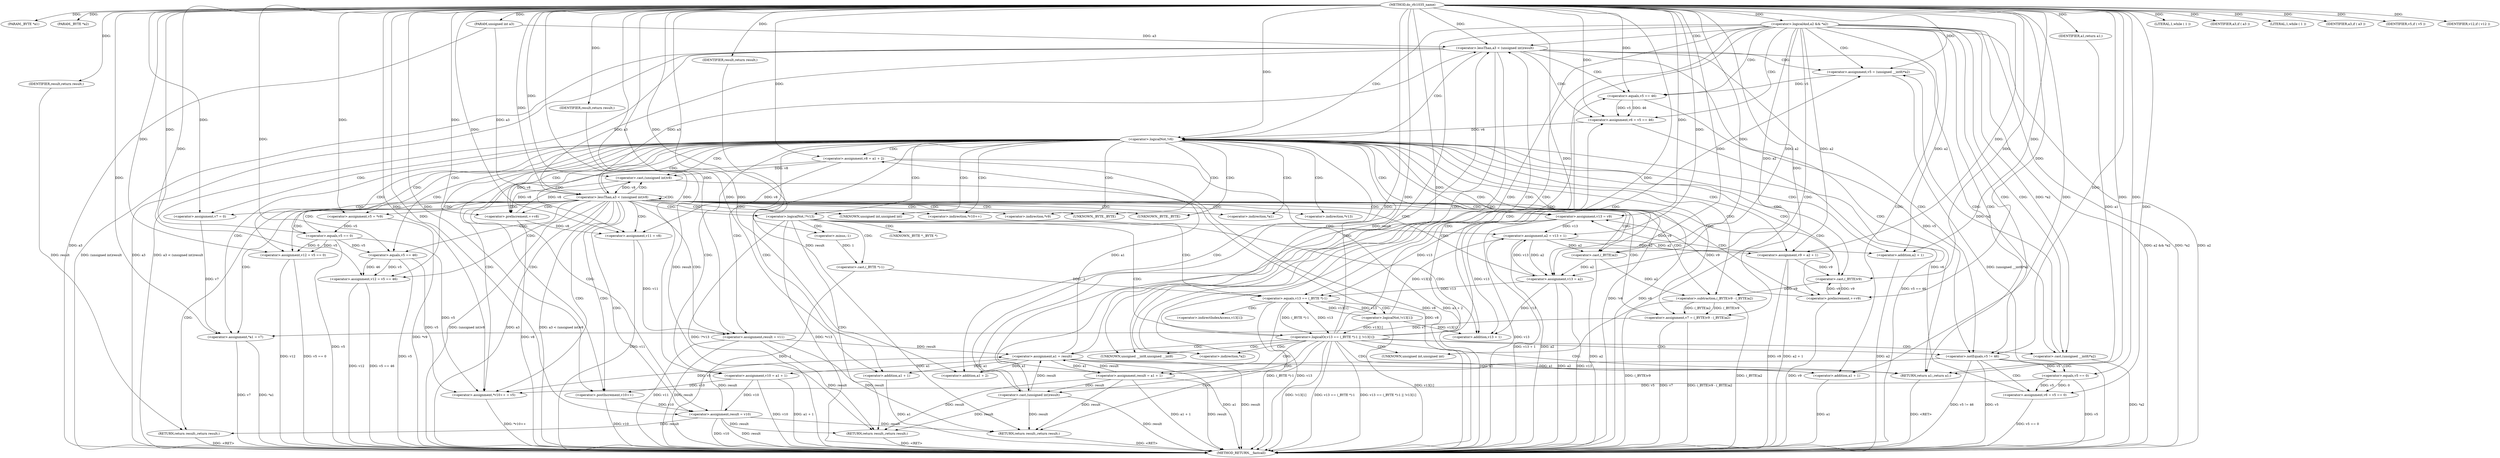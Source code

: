 digraph do_rfc1035_name {  
"1000111" [label = "(METHOD,do_rfc1035_name)" ]
"1000294" [label = "(METHOD_RETURN,__fastcall)" ]
"1000112" [label = "(PARAM,_BYTE *a1)" ]
"1000113" [label = "(PARAM,_BYTE *a2)" ]
"1000114" [label = "(PARAM,unsigned int a3)" ]
"1000127" [label = "(<operator>.logicalAnd,a2 && *a2)" ]
"1000133" [label = "(LITERAL,1,while ( 1 ))" ]
"1000135" [label = "(<operator>.assignment,result = a1 + 1)" ]
"1000137" [label = "(<operator>.addition,a1 + 1)" ]
"1000141" [label = "(IDENTIFIER,a3,if ( a3 ))" ]
"1000144" [label = "(<operator>.lessThan,a3 < (unsigned int)result)" ]
"1000146" [label = "(<operator>.cast,(unsigned int)result)" ]
"1000150" [label = "(<operator>.assignment,v5 = (unsigned __int8)*a2)" ]
"1000152" [label = "(<operator>.cast,(unsigned __int8)*a2)" ]
"1000156" [label = "(<operator>.assignment,v6 = v5 == 46)" ]
"1000158" [label = "(<operator>.equals,v5 == 46)" ]
"1000162" [label = "(<operator>.notEquals,v5 != 46)" ]
"1000165" [label = "(<operator>.assignment,v6 = v5 == 0)" ]
"1000167" [label = "(<operator>.equals,v5 == 0)" ]
"1000171" [label = "(<operator>.logicalNot,!v6)" ]
"1000174" [label = "(<operator>.assignment,v8 = a1 + 2)" ]
"1000176" [label = "(<operator>.addition,a1 + 2)" ]
"1000179" [label = "(<operator>.assignment,v9 = a2 + 1)" ]
"1000181" [label = "(<operator>.addition,a2 + 1)" ]
"1000184" [label = "(<operator>.assignment,v10 = a1 + 1)" ]
"1000186" [label = "(<operator>.addition,a1 + 1)" ]
"1000190" [label = "(LITERAL,1,while ( 1 ))" ]
"1000192" [label = "(<operator>.assignment,v11 = v8)" ]
"1000195" [label = "(<operator>.assignment,result = v10)" ]
"1000199" [label = "(IDENTIFIER,a3,if ( a3 ))" ]
"1000202" [label = "(<operator>.lessThan,a3 < (unsigned int)v8)" ]
"1000204" [label = "(<operator>.cast,(unsigned int)v8)" ]
"1000207" [label = "(RETURN,return result;,return result;)" ]
"1000208" [label = "(IDENTIFIER,result,return result;)" ]
"1000209" [label = "(<operator>.assignment,*v10++ = v5)" ]
"1000211" [label = "(<operator>.postIncrement,v10++)" ]
"1000214" [label = "(<operator>.assignment,v13 = v9)" ]
"1000217" [label = "(<operator>.assignment,v5 = *v9)" ]
"1000221" [label = "(<operator>.assignment,v7 = (_BYTE)v9 - (_BYTE)a2)" ]
"1000223" [label = "(<operator>.subtraction,(_BYTE)v9 - (_BYTE)a2)" ]
"1000224" [label = "(<operator>.cast,(_BYTE)v9)" ]
"1000227" [label = "(<operator>.cast,(_BYTE)a2)" ]
"1000230" [label = "(<operator>.preIncrement,++v8)" ]
"1000232" [label = "(<operator>.preIncrement,++v9)" ]
"1000234" [label = "(<operator>.assignment,v12 = v5 == 0)" ]
"1000236" [label = "(<operator>.equals,v5 == 0)" ]
"1000240" [label = "(IDENTIFIER,v5,if ( v5 ))" ]
"1000241" [label = "(<operator>.assignment,v12 = v5 == 46)" ]
"1000243" [label = "(<operator>.equals,v5 == 46)" ]
"1000247" [label = "(IDENTIFIER,v12,if ( v12 ))" ]
"1000249" [label = "(<operator>.assignment,result = v11)" ]
"1000253" [label = "(<operator>.assignment,v7 = 0)" ]
"1000256" [label = "(<operator>.assignment,v13 = a2)" ]
"1000260" [label = "(<operator>.assignment,*a1 = v7)" ]
"1000265" [label = "(<operator>.logicalNot,!*v13)" ]
"1000268" [label = "(RETURN,return result;,return result;)" ]
"1000269" [label = "(IDENTIFIER,result,return result;)" ]
"1000270" [label = "(<operator>.assignment,a2 = v13 + 1)" ]
"1000272" [label = "(<operator>.addition,v13 + 1)" ]
"1000276" [label = "(<operator>.logicalOr,v13 == (_BYTE *)-1 || !v13[1])" ]
"1000277" [label = "(<operator>.equals,v13 == (_BYTE *)-1)" ]
"1000279" [label = "(<operator>.cast,(_BYTE *)-1)" ]
"1000281" [label = "(<operator>.minus,-1)" ]
"1000283" [label = "(<operator>.logicalNot,!v13[1])" ]
"1000287" [label = "(RETURN,return result;,return result;)" ]
"1000288" [label = "(IDENTIFIER,result,return result;)" ]
"1000289" [label = "(<operator>.assignment,a1 = result)" ]
"1000292" [label = "(RETURN,return a1;,return a1;)" ]
"1000293" [label = "(IDENTIFIER,a1,return a1;)" ]
"1000147" [label = "(UNKNOWN,unsigned int,unsigned int)" ]
"1000153" [label = "(UNKNOWN,unsigned __int8,unsigned __int8)" ]
"1000154" [label = "(<operator>.indirection,*a2)" ]
"1000205" [label = "(UNKNOWN,unsigned int,unsigned int)" ]
"1000210" [label = "(<operator>.indirection,*v10++)" ]
"1000219" [label = "(<operator>.indirection,*v9)" ]
"1000225" [label = "(UNKNOWN,_BYTE,_BYTE)" ]
"1000228" [label = "(UNKNOWN,_BYTE,_BYTE)" ]
"1000261" [label = "(<operator>.indirection,*a1)" ]
"1000266" [label = "(<operator>.indirection,*v13)" ]
"1000280" [label = "(UNKNOWN,_BYTE *,_BYTE *)" ]
"1000284" [label = "(<operator>.indirectIndexAccess,v13[1])" ]
  "1000287" -> "1000294"  [ label = "DDG: <RET>"] 
  "1000127" -> "1000294"  [ label = "DDG: a2"] 
  "1000137" -> "1000294"  [ label = "DDG: a1"] 
  "1000230" -> "1000294"  [ label = "DDG: v8"] 
  "1000249" -> "1000294"  [ label = "DDG: v11"] 
  "1000211" -> "1000294"  [ label = "DDG: v10"] 
  "1000179" -> "1000294"  [ label = "DDG: a2 + 1"] 
  "1000165" -> "1000294"  [ label = "DDG: v5 == 0"] 
  "1000144" -> "1000294"  [ label = "DDG: a3 < (unsigned int)result"] 
  "1000135" -> "1000294"  [ label = "DDG: result"] 
  "1000241" -> "1000294"  [ label = "DDG: v5 == 46"] 
  "1000202" -> "1000294"  [ label = "DDG: a3"] 
  "1000127" -> "1000294"  [ label = "DDG: a2 && *a2"] 
  "1000162" -> "1000294"  [ label = "DDG: v5"] 
  "1000221" -> "1000294"  [ label = "DDG: (_BYTE)v9 - (_BYTE)a2"] 
  "1000243" -> "1000294"  [ label = "DDG: v5"] 
  "1000232" -> "1000294"  [ label = "DDG: v9"] 
  "1000265" -> "1000294"  [ label = "DDG: !*v13"] 
  "1000256" -> "1000294"  [ label = "DDG: a2"] 
  "1000227" -> "1000294"  [ label = "DDG: a2"] 
  "1000289" -> "1000294"  [ label = "DDG: a1"] 
  "1000150" -> "1000294"  [ label = "DDG: (unsigned __int8)*a2"] 
  "1000135" -> "1000294"  [ label = "DDG: a1 + 1"] 
  "1000276" -> "1000294"  [ label = "DDG: !v13[1]"] 
  "1000270" -> "1000294"  [ label = "DDG: v13 + 1"] 
  "1000265" -> "1000294"  [ label = "DDG: *v13"] 
  "1000223" -> "1000294"  [ label = "DDG: (_BYTE)a2"] 
  "1000249" -> "1000294"  [ label = "DDG: result"] 
  "1000223" -> "1000294"  [ label = "DDG: (_BYTE)v9"] 
  "1000179" -> "1000294"  [ label = "DDG: v9"] 
  "1000181" -> "1000294"  [ label = "DDG: a2"] 
  "1000202" -> "1000294"  [ label = "DDG: (unsigned int)v8"] 
  "1000146" -> "1000294"  [ label = "DDG: result"] 
  "1000234" -> "1000294"  [ label = "DDG: v5 == 0"] 
  "1000156" -> "1000294"  [ label = "DDG: v5 == 46"] 
  "1000214" -> "1000294"  [ label = "DDG: v13"] 
  "1000236" -> "1000294"  [ label = "DDG: v5"] 
  "1000276" -> "1000294"  [ label = "DDG: v13 == (_BYTE *)-1"] 
  "1000270" -> "1000294"  [ label = "DDG: a2"] 
  "1000260" -> "1000294"  [ label = "DDG: v7"] 
  "1000184" -> "1000294"  [ label = "DDG: v10"] 
  "1000221" -> "1000294"  [ label = "DDG: v7"] 
  "1000192" -> "1000294"  [ label = "DDG: v11"] 
  "1000277" -> "1000294"  [ label = "DDG: (_BYTE *)-1"] 
  "1000260" -> "1000294"  [ label = "DDG: *a1"] 
  "1000289" -> "1000294"  [ label = "DDG: result"] 
  "1000256" -> "1000294"  [ label = "DDG: v13"] 
  "1000171" -> "1000294"  [ label = "DDG: !v6"] 
  "1000279" -> "1000294"  [ label = "DDG: -1"] 
  "1000204" -> "1000294"  [ label = "DDG: v8"] 
  "1000186" -> "1000294"  [ label = "DDG: a1"] 
  "1000114" -> "1000294"  [ label = "DDG: a3"] 
  "1000241" -> "1000294"  [ label = "DDG: v12"] 
  "1000174" -> "1000294"  [ label = "DDG: a1 + 2"] 
  "1000195" -> "1000294"  [ label = "DDG: result"] 
  "1000277" -> "1000294"  [ label = "DDG: v13"] 
  "1000144" -> "1000294"  [ label = "DDG: a3"] 
  "1000127" -> "1000294"  [ label = "DDG: *a2"] 
  "1000209" -> "1000294"  [ label = "DDG: *v10++"] 
  "1000283" -> "1000294"  [ label = "DDG: v13[1]"] 
  "1000174" -> "1000294"  [ label = "DDG: v8"] 
  "1000276" -> "1000294"  [ label = "DDG: v13 == (_BYTE *)-1 || !v13[1]"] 
  "1000171" -> "1000294"  [ label = "DDG: v6"] 
  "1000202" -> "1000294"  [ label = "DDG: a3 < (unsigned int)v8"] 
  "1000195" -> "1000294"  [ label = "DDG: v10"] 
  "1000152" -> "1000294"  [ label = "DDG: *a2"] 
  "1000144" -> "1000294"  [ label = "DDG: (unsigned int)result"] 
  "1000167" -> "1000294"  [ label = "DDG: v5"] 
  "1000234" -> "1000294"  [ label = "DDG: v12"] 
  "1000217" -> "1000294"  [ label = "DDG: *v9"] 
  "1000162" -> "1000294"  [ label = "DDG: v5 != 46"] 
  "1000184" -> "1000294"  [ label = "DDG: a1 + 1"] 
  "1000207" -> "1000294"  [ label = "DDG: <RET>"] 
  "1000268" -> "1000294"  [ label = "DDG: <RET>"] 
  "1000292" -> "1000294"  [ label = "DDG: <RET>"] 
  "1000111" -> "1000112"  [ label = "DDG: "] 
  "1000111" -> "1000113"  [ label = "DDG: "] 
  "1000111" -> "1000114"  [ label = "DDG: "] 
  "1000111" -> "1000127"  [ label = "DDG: "] 
  "1000111" -> "1000133"  [ label = "DDG: "] 
  "1000289" -> "1000135"  [ label = "DDG: a1"] 
  "1000111" -> "1000135"  [ label = "DDG: "] 
  "1000289" -> "1000137"  [ label = "DDG: a1"] 
  "1000111" -> "1000137"  [ label = "DDG: "] 
  "1000111" -> "1000141"  [ label = "DDG: "] 
  "1000202" -> "1000144"  [ label = "DDG: a3"] 
  "1000114" -> "1000144"  [ label = "DDG: a3"] 
  "1000111" -> "1000144"  [ label = "DDG: "] 
  "1000146" -> "1000144"  [ label = "DDG: result"] 
  "1000135" -> "1000146"  [ label = "DDG: result"] 
  "1000111" -> "1000146"  [ label = "DDG: "] 
  "1000152" -> "1000150"  [ label = "DDG: *a2"] 
  "1000111" -> "1000150"  [ label = "DDG: "] 
  "1000127" -> "1000152"  [ label = "DDG: *a2"] 
  "1000158" -> "1000156"  [ label = "DDG: v5"] 
  "1000158" -> "1000156"  [ label = "DDG: 46"] 
  "1000111" -> "1000156"  [ label = "DDG: "] 
  "1000150" -> "1000158"  [ label = "DDG: v5"] 
  "1000111" -> "1000158"  [ label = "DDG: "] 
  "1000158" -> "1000162"  [ label = "DDG: v5"] 
  "1000111" -> "1000162"  [ label = "DDG: "] 
  "1000167" -> "1000165"  [ label = "DDG: v5"] 
  "1000167" -> "1000165"  [ label = "DDG: 0"] 
  "1000111" -> "1000165"  [ label = "DDG: "] 
  "1000162" -> "1000167"  [ label = "DDG: v5"] 
  "1000111" -> "1000167"  [ label = "DDG: "] 
  "1000165" -> "1000171"  [ label = "DDG: v6"] 
  "1000156" -> "1000171"  [ label = "DDG: v6"] 
  "1000111" -> "1000171"  [ label = "DDG: "] 
  "1000111" -> "1000174"  [ label = "DDG: "] 
  "1000289" -> "1000174"  [ label = "DDG: a1"] 
  "1000111" -> "1000176"  [ label = "DDG: "] 
  "1000289" -> "1000176"  [ label = "DDG: a1"] 
  "1000127" -> "1000179"  [ label = "DDG: a2"] 
  "1000270" -> "1000179"  [ label = "DDG: a2"] 
  "1000111" -> "1000179"  [ label = "DDG: "] 
  "1000127" -> "1000181"  [ label = "DDG: a2"] 
  "1000270" -> "1000181"  [ label = "DDG: a2"] 
  "1000111" -> "1000181"  [ label = "DDG: "] 
  "1000111" -> "1000184"  [ label = "DDG: "] 
  "1000289" -> "1000184"  [ label = "DDG: a1"] 
  "1000111" -> "1000186"  [ label = "DDG: "] 
  "1000289" -> "1000186"  [ label = "DDG: a1"] 
  "1000111" -> "1000190"  [ label = "DDG: "] 
  "1000230" -> "1000192"  [ label = "DDG: v8"] 
  "1000174" -> "1000192"  [ label = "DDG: v8"] 
  "1000111" -> "1000192"  [ label = "DDG: "] 
  "1000211" -> "1000195"  [ label = "DDG: v10"] 
  "1000184" -> "1000195"  [ label = "DDG: v10"] 
  "1000111" -> "1000195"  [ label = "DDG: "] 
  "1000111" -> "1000199"  [ label = "DDG: "] 
  "1000144" -> "1000202"  [ label = "DDG: a3"] 
  "1000114" -> "1000202"  [ label = "DDG: a3"] 
  "1000111" -> "1000202"  [ label = "DDG: "] 
  "1000204" -> "1000202"  [ label = "DDG: v8"] 
  "1000111" -> "1000204"  [ label = "DDG: "] 
  "1000230" -> "1000204"  [ label = "DDG: v8"] 
  "1000174" -> "1000204"  [ label = "DDG: v8"] 
  "1000208" -> "1000207"  [ label = "DDG: result"] 
  "1000195" -> "1000207"  [ label = "DDG: result"] 
  "1000111" -> "1000208"  [ label = "DDG: "] 
  "1000162" -> "1000209"  [ label = "DDG: v5"] 
  "1000243" -> "1000209"  [ label = "DDG: v5"] 
  "1000236" -> "1000209"  [ label = "DDG: v5"] 
  "1000167" -> "1000209"  [ label = "DDG: v5"] 
  "1000111" -> "1000209"  [ label = "DDG: "] 
  "1000111" -> "1000211"  [ label = "DDG: "] 
  "1000184" -> "1000211"  [ label = "DDG: v10"] 
  "1000232" -> "1000214"  [ label = "DDG: v9"] 
  "1000179" -> "1000214"  [ label = "DDG: v9"] 
  "1000111" -> "1000214"  [ label = "DDG: "] 
  "1000111" -> "1000217"  [ label = "DDG: "] 
  "1000223" -> "1000221"  [ label = "DDG: (_BYTE)v9"] 
  "1000223" -> "1000221"  [ label = "DDG: (_BYTE)a2"] 
  "1000111" -> "1000221"  [ label = "DDG: "] 
  "1000224" -> "1000223"  [ label = "DDG: v9"] 
  "1000111" -> "1000224"  [ label = "DDG: "] 
  "1000232" -> "1000224"  [ label = "DDG: v9"] 
  "1000179" -> "1000224"  [ label = "DDG: v9"] 
  "1000227" -> "1000223"  [ label = "DDG: a2"] 
  "1000111" -> "1000227"  [ label = "DDG: "] 
  "1000127" -> "1000227"  [ label = "DDG: a2"] 
  "1000270" -> "1000227"  [ label = "DDG: a2"] 
  "1000204" -> "1000230"  [ label = "DDG: v8"] 
  "1000111" -> "1000230"  [ label = "DDG: "] 
  "1000174" -> "1000230"  [ label = "DDG: v8"] 
  "1000224" -> "1000232"  [ label = "DDG: v9"] 
  "1000111" -> "1000232"  [ label = "DDG: "] 
  "1000236" -> "1000234"  [ label = "DDG: v5"] 
  "1000236" -> "1000234"  [ label = "DDG: 0"] 
  "1000111" -> "1000234"  [ label = "DDG: "] 
  "1000217" -> "1000236"  [ label = "DDG: v5"] 
  "1000111" -> "1000236"  [ label = "DDG: "] 
  "1000111" -> "1000240"  [ label = "DDG: "] 
  "1000243" -> "1000241"  [ label = "DDG: v5"] 
  "1000243" -> "1000241"  [ label = "DDG: 46"] 
  "1000111" -> "1000241"  [ label = "DDG: "] 
  "1000236" -> "1000243"  [ label = "DDG: v5"] 
  "1000111" -> "1000243"  [ label = "DDG: "] 
  "1000111" -> "1000247"  [ label = "DDG: "] 
  "1000192" -> "1000249"  [ label = "DDG: v11"] 
  "1000111" -> "1000249"  [ label = "DDG: "] 
  "1000111" -> "1000253"  [ label = "DDG: "] 
  "1000127" -> "1000256"  [ label = "DDG: a2"] 
  "1000227" -> "1000256"  [ label = "DDG: a2"] 
  "1000270" -> "1000256"  [ label = "DDG: a2"] 
  "1000111" -> "1000256"  [ label = "DDG: "] 
  "1000221" -> "1000260"  [ label = "DDG: v7"] 
  "1000253" -> "1000260"  [ label = "DDG: v7"] 
  "1000111" -> "1000260"  [ label = "DDG: "] 
  "1000269" -> "1000268"  [ label = "DDG: result"] 
  "1000135" -> "1000268"  [ label = "DDG: result"] 
  "1000249" -> "1000268"  [ label = "DDG: result"] 
  "1000146" -> "1000268"  [ label = "DDG: result"] 
  "1000195" -> "1000268"  [ label = "DDG: result"] 
  "1000111" -> "1000269"  [ label = "DDG: "] 
  "1000214" -> "1000270"  [ label = "DDG: v13"] 
  "1000256" -> "1000270"  [ label = "DDG: v13"] 
  "1000283" -> "1000270"  [ label = "DDG: v13[1]"] 
  "1000111" -> "1000270"  [ label = "DDG: "] 
  "1000214" -> "1000272"  [ label = "DDG: v13"] 
  "1000256" -> "1000272"  [ label = "DDG: v13"] 
  "1000283" -> "1000272"  [ label = "DDG: v13[1]"] 
  "1000111" -> "1000272"  [ label = "DDG: "] 
  "1000277" -> "1000276"  [ label = "DDG: v13"] 
  "1000277" -> "1000276"  [ label = "DDG: (_BYTE *)-1"] 
  "1000283" -> "1000277"  [ label = "DDG: v13[1]"] 
  "1000111" -> "1000277"  [ label = "DDG: "] 
  "1000214" -> "1000277"  [ label = "DDG: v13"] 
  "1000256" -> "1000277"  [ label = "DDG: v13"] 
  "1000279" -> "1000277"  [ label = "DDG: -1"] 
  "1000281" -> "1000279"  [ label = "DDG: 1"] 
  "1000111" -> "1000281"  [ label = "DDG: "] 
  "1000283" -> "1000276"  [ label = "DDG: v13[1]"] 
  "1000277" -> "1000283"  [ label = "DDG: v13"] 
  "1000288" -> "1000287"  [ label = "DDG: result"] 
  "1000135" -> "1000287"  [ label = "DDG: result"] 
  "1000249" -> "1000287"  [ label = "DDG: result"] 
  "1000146" -> "1000287"  [ label = "DDG: result"] 
  "1000195" -> "1000287"  [ label = "DDG: result"] 
  "1000111" -> "1000288"  [ label = "DDG: "] 
  "1000135" -> "1000289"  [ label = "DDG: result"] 
  "1000249" -> "1000289"  [ label = "DDG: result"] 
  "1000146" -> "1000289"  [ label = "DDG: result"] 
  "1000195" -> "1000289"  [ label = "DDG: result"] 
  "1000111" -> "1000289"  [ label = "DDG: "] 
  "1000293" -> "1000292"  [ label = "DDG: a1"] 
  "1000289" -> "1000292"  [ label = "DDG: a1"] 
  "1000111" -> "1000292"  [ label = "DDG: "] 
  "1000111" -> "1000293"  [ label = "DDG: "] 
  "1000127" -> "1000292"  [ label = "CDG: "] 
  "1000127" -> "1000137"  [ label = "CDG: "] 
  "1000127" -> "1000135"  [ label = "CDG: "] 
  "1000127" -> "1000171"  [ label = "CDG: "] 
  "1000127" -> "1000162"  [ label = "CDG: "] 
  "1000127" -> "1000144"  [ label = "CDG: "] 
  "1000127" -> "1000158"  [ label = "CDG: "] 
  "1000127" -> "1000156"  [ label = "CDG: "] 
  "1000127" -> "1000154"  [ label = "CDG: "] 
  "1000127" -> "1000153"  [ label = "CDG: "] 
  "1000127" -> "1000152"  [ label = "CDG: "] 
  "1000127" -> "1000150"  [ label = "CDG: "] 
  "1000127" -> "1000147"  [ label = "CDG: "] 
  "1000127" -> "1000146"  [ label = "CDG: "] 
  "1000144" -> "1000171"  [ label = "CDG: "] 
  "1000144" -> "1000162"  [ label = "CDG: "] 
  "1000144" -> "1000292"  [ label = "CDG: "] 
  "1000144" -> "1000158"  [ label = "CDG: "] 
  "1000144" -> "1000156"  [ label = "CDG: "] 
  "1000144" -> "1000154"  [ label = "CDG: "] 
  "1000144" -> "1000153"  [ label = "CDG: "] 
  "1000144" -> "1000152"  [ label = "CDG: "] 
  "1000144" -> "1000150"  [ label = "CDG: "] 
  "1000162" -> "1000167"  [ label = "CDG: "] 
  "1000162" -> "1000165"  [ label = "CDG: "] 
  "1000171" -> "1000176"  [ label = "CDG: "] 
  "1000171" -> "1000174"  [ label = "CDG: "] 
  "1000171" -> "1000186"  [ label = "CDG: "] 
  "1000171" -> "1000184"  [ label = "CDG: "] 
  "1000171" -> "1000181"  [ label = "CDG: "] 
  "1000171" -> "1000179"  [ label = "CDG: "] 
  "1000171" -> "1000256"  [ label = "CDG: "] 
  "1000171" -> "1000253"  [ label = "CDG: "] 
  "1000171" -> "1000266"  [ label = "CDG: "] 
  "1000171" -> "1000265"  [ label = "CDG: "] 
  "1000171" -> "1000261"  [ label = "CDG: "] 
  "1000171" -> "1000260"  [ label = "CDG: "] 
  "1000171" -> "1000192"  [ label = "CDG: "] 
  "1000171" -> "1000195"  [ label = "CDG: "] 
  "1000171" -> "1000205"  [ label = "CDG: "] 
  "1000171" -> "1000204"  [ label = "CDG: "] 
  "1000171" -> "1000202"  [ label = "CDG: "] 
  "1000171" -> "1000224"  [ label = "CDG: "] 
  "1000171" -> "1000223"  [ label = "CDG: "] 
  "1000171" -> "1000221"  [ label = "CDG: "] 
  "1000171" -> "1000219"  [ label = "CDG: "] 
  "1000171" -> "1000217"  [ label = "CDG: "] 
  "1000171" -> "1000214"  [ label = "CDG: "] 
  "1000171" -> "1000211"  [ label = "CDG: "] 
  "1000171" -> "1000210"  [ label = "CDG: "] 
  "1000171" -> "1000209"  [ label = "CDG: "] 
  "1000171" -> "1000236"  [ label = "CDG: "] 
  "1000171" -> "1000234"  [ label = "CDG: "] 
  "1000171" -> "1000232"  [ label = "CDG: "] 
  "1000171" -> "1000230"  [ label = "CDG: "] 
  "1000171" -> "1000228"  [ label = "CDG: "] 
  "1000171" -> "1000227"  [ label = "CDG: "] 
  "1000171" -> "1000225"  [ label = "CDG: "] 
  "1000171" -> "1000243"  [ label = "CDG: "] 
  "1000171" -> "1000241"  [ label = "CDG: "] 
  "1000171" -> "1000249"  [ label = "CDG: "] 
  "1000202" -> "1000207"  [ label = "CDG: "] 
  "1000202" -> "1000224"  [ label = "CDG: "] 
  "1000202" -> "1000223"  [ label = "CDG: "] 
  "1000202" -> "1000221"  [ label = "CDG: "] 
  "1000202" -> "1000219"  [ label = "CDG: "] 
  "1000202" -> "1000217"  [ label = "CDG: "] 
  "1000202" -> "1000214"  [ label = "CDG: "] 
  "1000202" -> "1000211"  [ label = "CDG: "] 
  "1000202" -> "1000210"  [ label = "CDG: "] 
  "1000202" -> "1000209"  [ label = "CDG: "] 
  "1000202" -> "1000236"  [ label = "CDG: "] 
  "1000202" -> "1000234"  [ label = "CDG: "] 
  "1000202" -> "1000232"  [ label = "CDG: "] 
  "1000202" -> "1000230"  [ label = "CDG: "] 
  "1000202" -> "1000228"  [ label = "CDG: "] 
  "1000202" -> "1000227"  [ label = "CDG: "] 
  "1000202" -> "1000225"  [ label = "CDG: "] 
  "1000202" -> "1000243"  [ label = "CDG: "] 
  "1000202" -> "1000241"  [ label = "CDG: "] 
  "1000202" -> "1000249"  [ label = "CDG: "] 
  "1000202" -> "1000266"  [ label = "CDG: "] 
  "1000202" -> "1000265"  [ label = "CDG: "] 
  "1000202" -> "1000261"  [ label = "CDG: "] 
  "1000202" -> "1000260"  [ label = "CDG: "] 
  "1000202" -> "1000192"  [ label = "CDG: "] 
  "1000202" -> "1000195"  [ label = "CDG: "] 
  "1000202" -> "1000256"  [ label = "CDG: "] 
  "1000202" -> "1000253"  [ label = "CDG: "] 
  "1000202" -> "1000205"  [ label = "CDG: "] 
  "1000202" -> "1000204"  [ label = "CDG: "] 
  "1000202" -> "1000202"  [ label = "CDG: "] 
  "1000265" -> "1000272"  [ label = "CDG: "] 
  "1000265" -> "1000270"  [ label = "CDG: "] 
  "1000265" -> "1000268"  [ label = "CDG: "] 
  "1000265" -> "1000281"  [ label = "CDG: "] 
  "1000265" -> "1000280"  [ label = "CDG: "] 
  "1000265" -> "1000279"  [ label = "CDG: "] 
  "1000265" -> "1000277"  [ label = "CDG: "] 
  "1000265" -> "1000276"  [ label = "CDG: "] 
  "1000276" -> "1000287"  [ label = "CDG: "] 
  "1000276" -> "1000289"  [ label = "CDG: "] 
  "1000276" -> "1000292"  [ label = "CDG: "] 
  "1000276" -> "1000137"  [ label = "CDG: "] 
  "1000276" -> "1000135"  [ label = "CDG: "] 
  "1000276" -> "1000171"  [ label = "CDG: "] 
  "1000276" -> "1000162"  [ label = "CDG: "] 
  "1000276" -> "1000144"  [ label = "CDG: "] 
  "1000276" -> "1000158"  [ label = "CDG: "] 
  "1000276" -> "1000156"  [ label = "CDG: "] 
  "1000276" -> "1000154"  [ label = "CDG: "] 
  "1000276" -> "1000153"  [ label = "CDG: "] 
  "1000276" -> "1000152"  [ label = "CDG: "] 
  "1000276" -> "1000150"  [ label = "CDG: "] 
  "1000276" -> "1000147"  [ label = "CDG: "] 
  "1000276" -> "1000146"  [ label = "CDG: "] 
  "1000277" -> "1000284"  [ label = "CDG: "] 
  "1000277" -> "1000283"  [ label = "CDG: "] 
}
